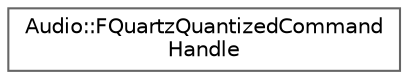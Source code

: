 digraph "Graphical Class Hierarchy"
{
 // INTERACTIVE_SVG=YES
 // LATEX_PDF_SIZE
  bgcolor="transparent";
  edge [fontname=Helvetica,fontsize=10,labelfontname=Helvetica,labelfontsize=10];
  node [fontname=Helvetica,fontsize=10,shape=box,height=0.2,width=0.4];
  rankdir="LR";
  Node0 [id="Node000000",label="Audio::FQuartzQuantizedCommand\lHandle",height=0.2,width=0.4,color="grey40", fillcolor="white", style="filled",URL="$d0/ded/structAudio_1_1FQuartzQuantizedCommandHandle.html",tooltip=" "];
}
